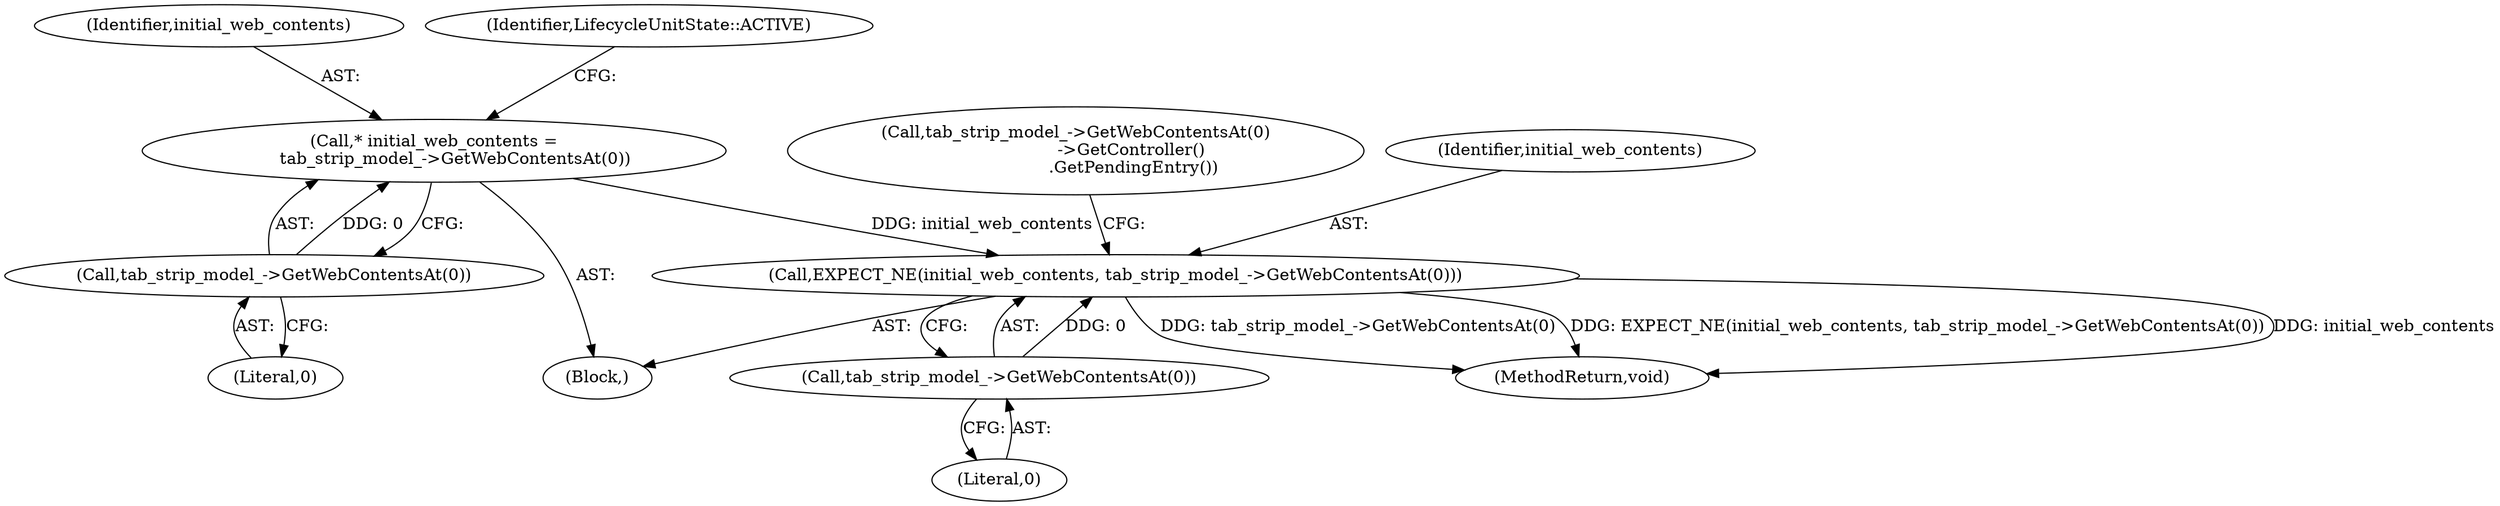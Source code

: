 digraph "0_Chrome_7394cf6f43d7a86630d3eb1c728fd63c621b5530_8@pointer" {
"1000139" [label="(Call,EXPECT_NE(initial_web_contents, tab_strip_model_->GetWebContentsAt(0)))"];
"1000119" [label="(Call,* initial_web_contents =\n        tab_strip_model_->GetWebContentsAt(0))"];
"1000121" [label="(Call,tab_strip_model_->GetWebContentsAt(0))"];
"1000141" [label="(Call,tab_strip_model_->GetWebContentsAt(0))"];
"1000119" [label="(Call,* initial_web_contents =\n        tab_strip_model_->GetWebContentsAt(0))"];
"1000161" [label="(MethodReturn,void)"];
"1000142" [label="(Literal,0)"];
"1000103" [label="(Block,)"];
"1000139" [label="(Call,EXPECT_NE(initial_web_contents, tab_strip_model_->GetWebContentsAt(0)))"];
"1000120" [label="(Identifier,initial_web_contents)"];
"1000144" [label="(Call,tab_strip_model_->GetWebContentsAt(0)\n                     ->GetController()\n                      .GetPendingEntry())"];
"1000141" [label="(Call,tab_strip_model_->GetWebContentsAt(0))"];
"1000124" [label="(Identifier,LifecycleUnitState::ACTIVE)"];
"1000140" [label="(Identifier,initial_web_contents)"];
"1000122" [label="(Literal,0)"];
"1000121" [label="(Call,tab_strip_model_->GetWebContentsAt(0))"];
"1000139" -> "1000103"  [label="AST: "];
"1000139" -> "1000141"  [label="CFG: "];
"1000140" -> "1000139"  [label="AST: "];
"1000141" -> "1000139"  [label="AST: "];
"1000144" -> "1000139"  [label="CFG: "];
"1000139" -> "1000161"  [label="DDG: tab_strip_model_->GetWebContentsAt(0)"];
"1000139" -> "1000161"  [label="DDG: EXPECT_NE(initial_web_contents, tab_strip_model_->GetWebContentsAt(0))"];
"1000139" -> "1000161"  [label="DDG: initial_web_contents"];
"1000119" -> "1000139"  [label="DDG: initial_web_contents"];
"1000141" -> "1000139"  [label="DDG: 0"];
"1000119" -> "1000103"  [label="AST: "];
"1000119" -> "1000121"  [label="CFG: "];
"1000120" -> "1000119"  [label="AST: "];
"1000121" -> "1000119"  [label="AST: "];
"1000124" -> "1000119"  [label="CFG: "];
"1000121" -> "1000119"  [label="DDG: 0"];
"1000121" -> "1000122"  [label="CFG: "];
"1000122" -> "1000121"  [label="AST: "];
"1000141" -> "1000142"  [label="CFG: "];
"1000142" -> "1000141"  [label="AST: "];
}
